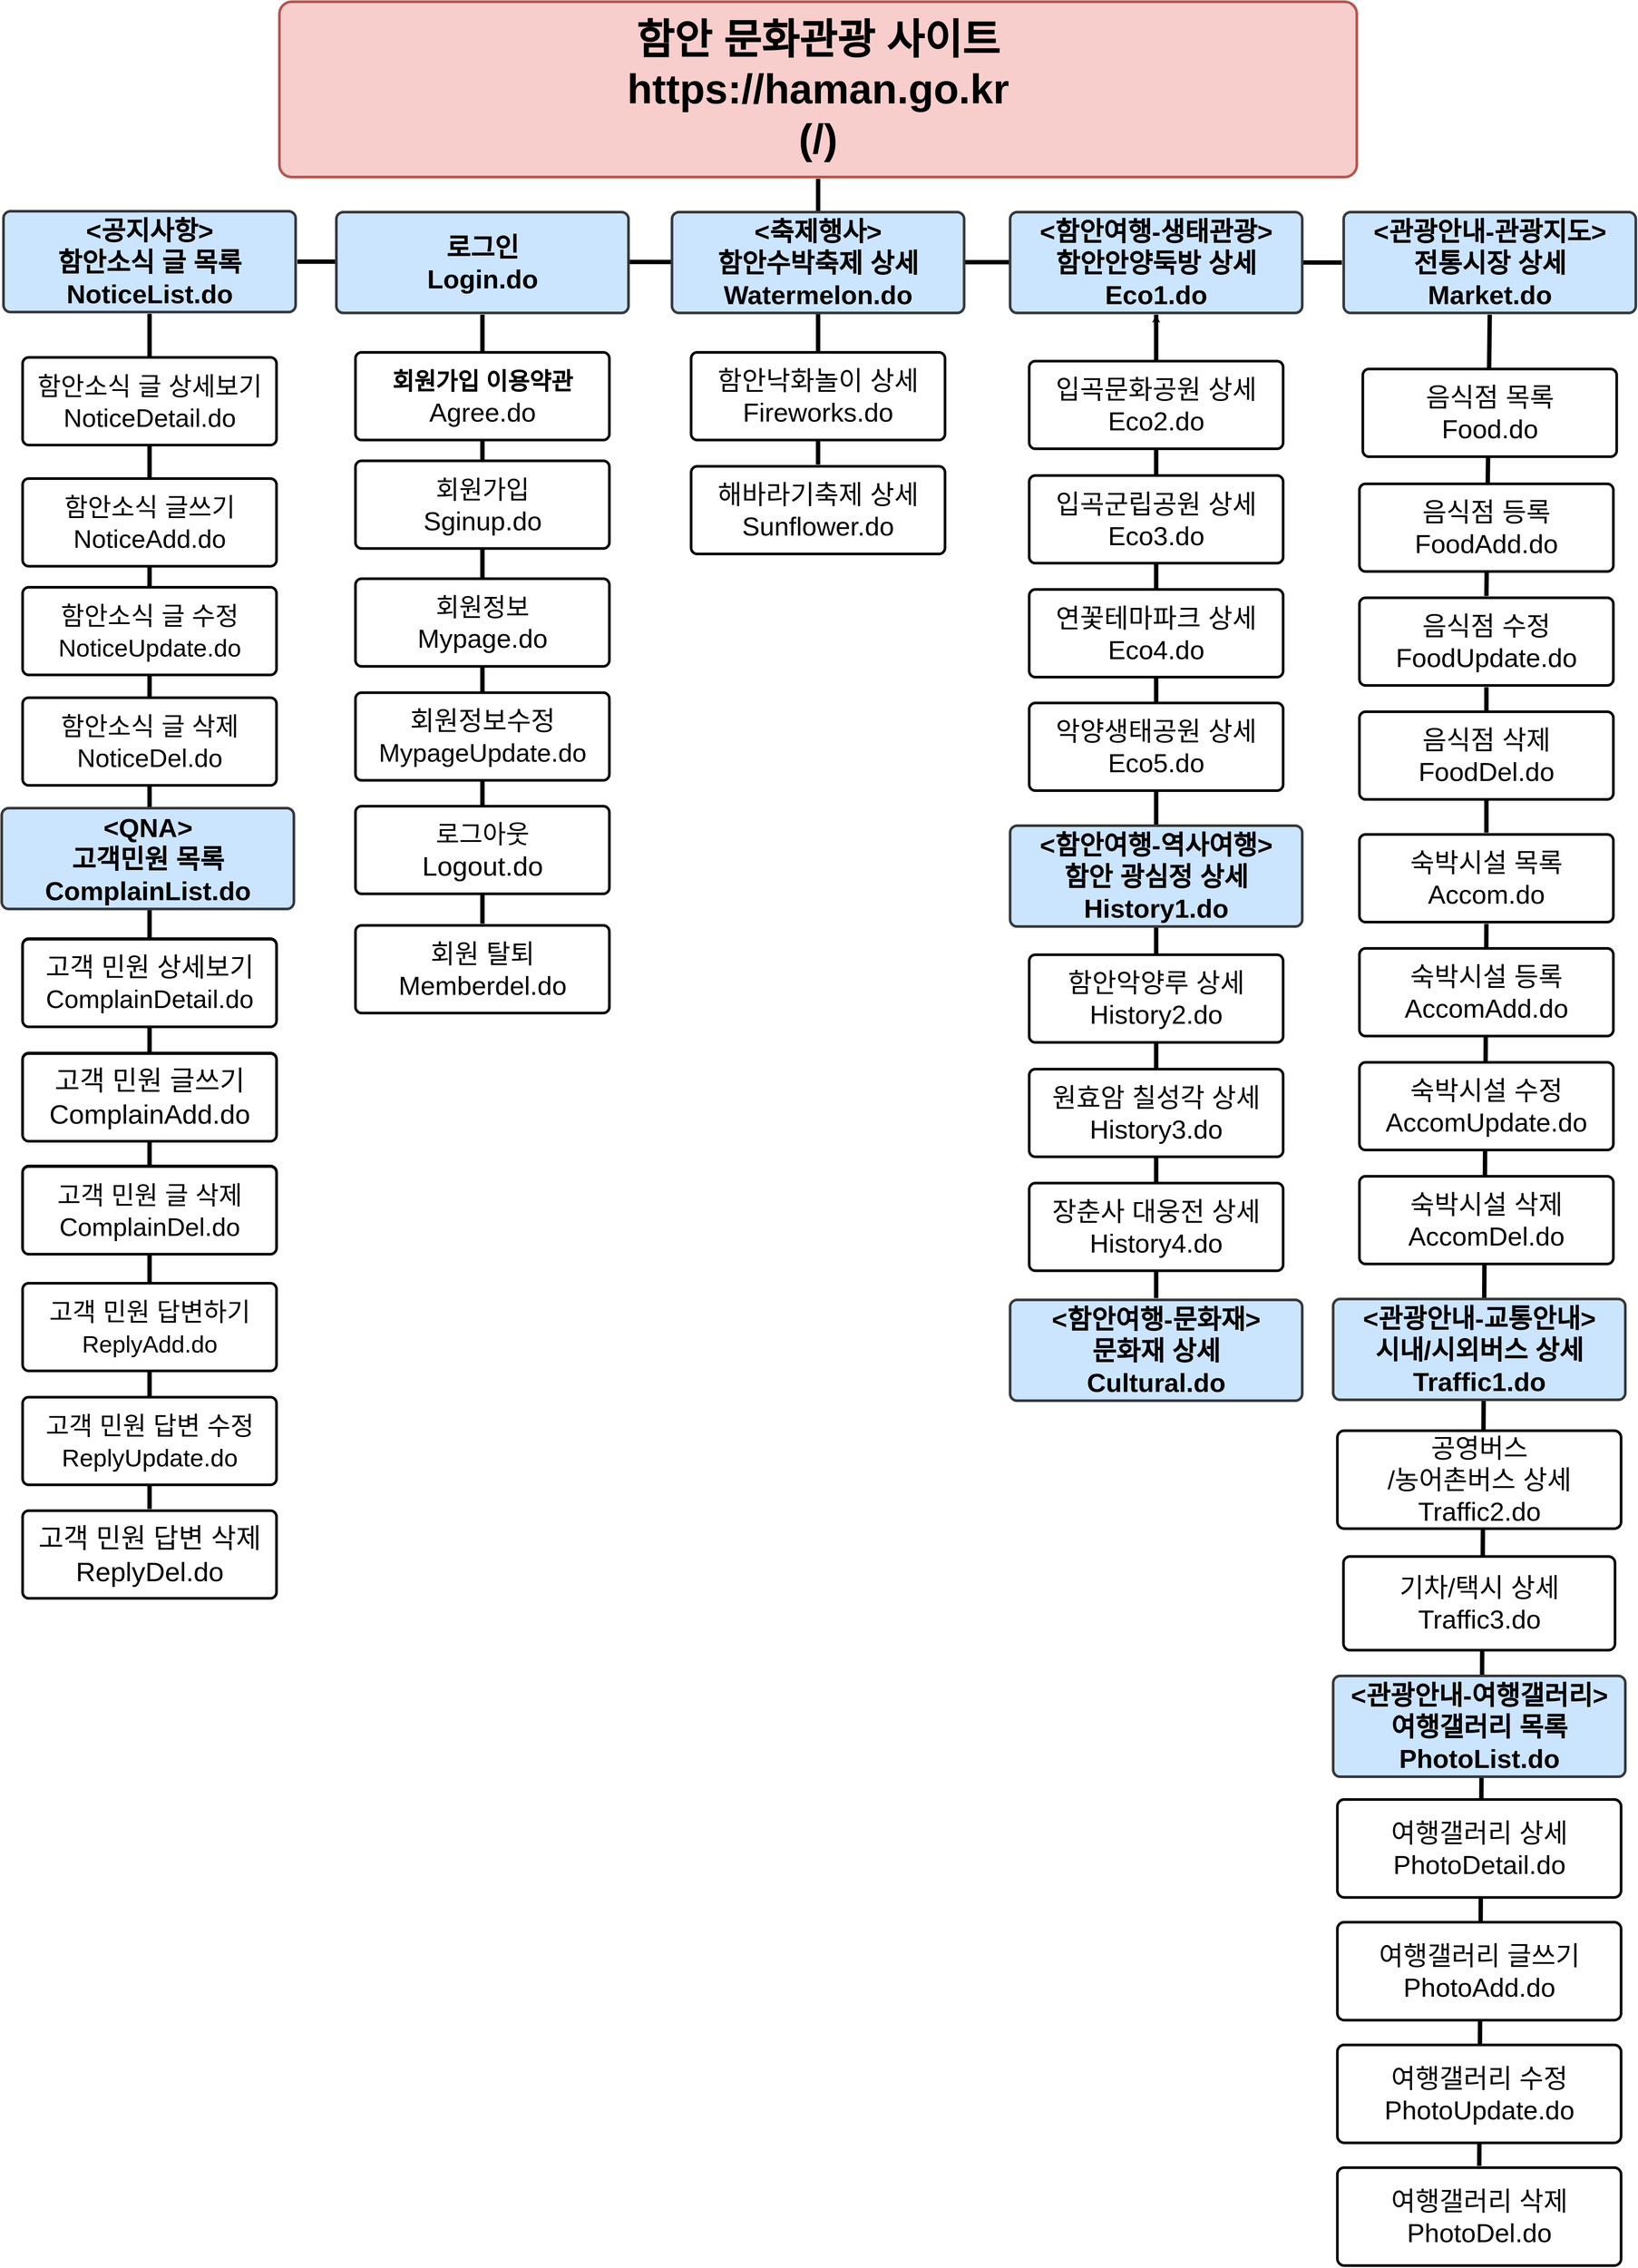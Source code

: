 <mxfile version="21.3.2" type="device">
  <diagram id="6a731a19-8d31-9384-78a2-239565b7b9f0" name="Page-1">
    <mxGraphModel dx="3915" dy="2618" grid="1" gridSize="10" guides="0" tooltips="1" connect="1" arrows="1" fold="1" page="1" pageScale="1" pageWidth="1169" pageHeight="827" background="none" math="0" shadow="0">
      <root>
        <mxCell id="0" />
        <mxCell id="1" parent="0" />
        <mxCell id="NhFyCgRiC0gTTy1T9Ry6-1773" value="" style="endArrow=none;html=1;rounded=0;exitX=0.5;exitY=1;exitDx=0;exitDy=0;entryX=0.5;entryY=0;entryDx=0;entryDy=0;strokeWidth=5;" edge="1" parent="1" source="NhFyCgRiC0gTTy1T9Ry6-1775" target="kG1Z84SjeEAYpl0R3kHJ-1859">
          <mxGeometry width="50" height="50" relative="1" as="geometry">
            <mxPoint x="949" y="357" as="sourcePoint" />
            <mxPoint x="937" y="2469" as="targetPoint" />
          </mxGeometry>
        </mxCell>
        <mxCell id="zajVg5GseuYjrrvZkYdB-1778" value="" style="endArrow=none;html=1;rounded=0;exitX=0;exitY=0.5;exitDx=0;exitDy=0;entryX=1;entryY=0.5;entryDx=0;entryDy=0;strokeWidth=5;" parent="1" source="B97FNli7kyXhGJYyz91e-1806" target="1771" edge="1">
          <mxGeometry width="50" height="50" relative="1" as="geometry">
            <mxPoint x="-20" y="420" as="sourcePoint" />
            <mxPoint x="-20" y="1115" as="targetPoint" />
          </mxGeometry>
        </mxCell>
        <mxCell id="zajVg5GseuYjrrvZkYdB-1777" value="" style="endArrow=none;html=1;rounded=0;exitX=0.5;exitY=1;exitDx=0;exitDy=0;strokeWidth=5;entryX=0.5;entryY=0;entryDx=0;entryDy=0;" parent="1" source="1749" target="kG1Z84SjeEAYpl0R3kHJ-1822" edge="1">
          <mxGeometry width="50" height="50" relative="1" as="geometry">
            <mxPoint x="180" y="740" as="sourcePoint" />
            <mxPoint x="70" y="720" as="targetPoint" />
          </mxGeometry>
        </mxCell>
        <mxCell id="zajVg5GseuYjrrvZkYdB-1776" value="" style="endArrow=none;html=1;rounded=0;exitX=0.5;exitY=1;exitDx=0;exitDy=0;entryX=0.5;entryY=0;entryDx=0;entryDy=0;strokeWidth=5;" parent="1" source="kG1Z84SjeEAYpl0R3kHJ-1859" target="k8YAd8yZ4b3_hYVsbffe-1775" edge="1">
          <mxGeometry width="50" height="50" relative="1" as="geometry">
            <mxPoint x="280" y="440" as="sourcePoint" />
            <mxPoint x="280" y="1804" as="targetPoint" />
          </mxGeometry>
        </mxCell>
        <mxCell id="zajVg5GseuYjrrvZkYdB-1775" value="" style="endArrow=none;html=1;rounded=0;exitX=0.5;exitY=1;exitDx=0;exitDy=0;entryX=0.5;entryY=0;entryDx=0;entryDy=0;strokeWidth=5;" parent="1" source="B97FNli7kyXhGJYyz91e-1786" target="B97FNli7kyXhGJYyz91e-1803" edge="1">
          <mxGeometry width="50" height="50" relative="1" as="geometry">
            <mxPoint x="190" y="500" as="sourcePoint" />
            <mxPoint x="190" y="1864" as="targetPoint" />
          </mxGeometry>
        </mxCell>
        <mxCell id="zajVg5GseuYjrrvZkYdB-1774" value="" style="endArrow=none;html=1;rounded=0;exitX=0.5;exitY=1;exitDx=0;exitDy=0;entryX=0.5;entryY=0;entryDx=0;entryDy=0;strokeWidth=5;" parent="1" source="B97FNli7kyXhGJYyz91e-1781" target="kG1Z84SjeEAYpl0R3kHJ-1802" edge="1">
          <mxGeometry width="50" height="50" relative="1" as="geometry">
            <mxPoint x="-210" y="470" as="sourcePoint" />
            <mxPoint x="-210" y="1834" as="targetPoint" />
          </mxGeometry>
        </mxCell>
        <mxCell id="zajVg5GseuYjrrvZkYdB-1773" value="" style="endArrow=none;html=1;rounded=0;exitX=0.5;exitY=1;exitDx=0;exitDy=0;entryX=0.5;entryY=0;entryDx=0;entryDy=0;strokeWidth=5;" parent="1" source="1771" target="kG1Z84SjeEAYpl0R3kHJ-1804" edge="1">
          <mxGeometry width="50" height="50" relative="1" as="geometry">
            <mxPoint x="600" y="860" as="sourcePoint" />
            <mxPoint x="650" y="810" as="targetPoint" />
          </mxGeometry>
        </mxCell>
        <mxCell id="1749" value="&lt;font style=&quot;font-size: 47px;&quot;&gt;함안 문화관광 사이트&lt;br&gt;https://haman.go.kr&lt;br&gt;(/)&lt;br&gt;&lt;/font&gt;" style="rounded=1;whiteSpace=wrap;html=1;shadow=0;labelBackgroundColor=none;strokeWidth=3;fontFamily=Helvetica;fontSize=20;align=center;fontStyle=1;spacing=5;arcSize=7;perimeterSpacing=2;fillColor=#f8cecc;strokeColor=#b85450;" parent="1" vertex="1">
          <mxGeometry x="-433" width="1230" height="200" as="geometry" />
        </mxCell>
        <mxCell id="1771" value="&amp;lt;공지사항&amp;gt;&lt;br&gt;함안소식 글 목록&lt;br&gt;NoticeList.do" style="rounded=1;whiteSpace=wrap;html=1;shadow=0;labelBackgroundColor=none;strokeWidth=3;fontFamily=Helvetica;fontSize=30;align=center;spacing=5;fontStyle=1;arcSize=7;perimeterSpacing=2;aspect=fixed;fillColor=#cce5ff;strokeColor=#36393d;" parent="1" vertex="1">
          <mxGeometry x="-748" y="239" width="333.5" height="115" as="geometry" />
        </mxCell>
        <mxCell id="kG1Z84SjeEAYpl0R3kHJ-1785" value="&lt;font style=&quot;font-size: 29px;&quot;&gt;함안소식 글 상세보기&lt;br&gt;NoticeDetail.do&lt;br&gt;&lt;/font&gt;" style="rounded=1;whiteSpace=wrap;html=1;shadow=0;labelBackgroundColor=none;strokeWidth=3;fontFamily=Helvetica;fontSize=30;align=center;spacing=5;fontStyle=0;arcSize=7;perimeterSpacing=2;aspect=fixed;" parent="1" vertex="1">
          <mxGeometry x="-726.18" y="405.75" width="289.86" height="100" as="geometry" />
        </mxCell>
        <mxCell id="kG1Z84SjeEAYpl0R3kHJ-1786" value="&lt;font style=&quot;&quot;&gt;&lt;span style=&quot;font-size: 29px;&quot;&gt;함안소식 글 수정&lt;/span&gt;&lt;br&gt;&lt;font style=&quot;font-size: 28px;&quot;&gt;NoticeUpdate.do&lt;/font&gt;&lt;br&gt;&lt;/font&gt;" style="rounded=1;whiteSpace=wrap;html=1;shadow=0;labelBackgroundColor=none;strokeWidth=3;fontFamily=Helvetica;fontSize=30;align=center;spacing=5;fontStyle=0;arcSize=7;perimeterSpacing=2;aspect=fixed;" parent="1" vertex="1">
          <mxGeometry x="-726.18" y="668" width="289.86" height="100" as="geometry" />
        </mxCell>
        <mxCell id="kG1Z84SjeEAYpl0R3kHJ-1788" value="&lt;font style=&quot;font-size: 29px;&quot;&gt;함안소식 글 삭제&lt;br&gt;NoticeDel.do&lt;br&gt;&lt;/font&gt;" style="rounded=1;whiteSpace=wrap;html=1;shadow=0;labelBackgroundColor=none;strokeWidth=3;fontFamily=Helvetica;fontSize=30;align=center;spacing=5;fontStyle=0;arcSize=7;perimeterSpacing=2;aspect=fixed;" parent="1" vertex="1">
          <mxGeometry x="-726.18" y="794" width="289.86" height="100" as="geometry" />
        </mxCell>
        <mxCell id="kG1Z84SjeEAYpl0R3kHJ-1789" value="&lt;font style=&quot;font-size: 29px;&quot;&gt;함안소식 글쓰기&lt;br&gt;NoticeAdd.do&lt;br&gt;&lt;/font&gt;" style="rounded=1;whiteSpace=wrap;html=1;shadow=0;labelBackgroundColor=none;strokeWidth=3;fontFamily=Helvetica;fontSize=30;align=center;spacing=5;fontStyle=0;arcSize=7;perimeterSpacing=2;aspect=fixed;" parent="1" vertex="1">
          <mxGeometry x="-726.18" y="544" width="289.86" height="100" as="geometry" />
        </mxCell>
        <mxCell id="kG1Z84SjeEAYpl0R3kHJ-1790" value="&lt;font style=&quot;&quot;&gt;&lt;span style=&quot;font-size: 27px;&quot;&gt;고객 민원 상세보기&lt;/span&gt;&lt;br&gt;&lt;font style=&quot;font-size: 25px;&quot;&gt;compainDetail.do&lt;/font&gt;&lt;br&gt;&lt;/font&gt;" style="rounded=1;whiteSpace=wrap;html=1;shadow=0;labelBackgroundColor=none;strokeWidth=3;fontFamily=Helvetica;fontSize=30;align=center;spacing=5;fontStyle=0;arcSize=7;perimeterSpacing=2;aspect=fixed;" parent="1" vertex="1">
          <mxGeometry x="-726.18" y="1068.87" width="289.86" height="100" as="geometry" />
        </mxCell>
        <mxCell id="kG1Z84SjeEAYpl0R3kHJ-1793" value="&lt;font style=&quot;&quot;&gt;&lt;span style=&quot;font-size: 29px;&quot;&gt;고객 민원 글 삭제&lt;/span&gt;&lt;br&gt;&lt;font style=&quot;font-size: 29px;&quot;&gt;compainDel.do&lt;/font&gt;&lt;br&gt;&lt;/font&gt;" style="rounded=1;whiteSpace=wrap;html=1;shadow=0;labelBackgroundColor=none;strokeWidth=3;fontFamily=Helvetica;fontSize=30;align=center;spacing=5;fontStyle=0;arcSize=7;perimeterSpacing=2;aspect=fixed;" parent="1" vertex="1">
          <mxGeometry x="-726.18" y="1328.25" width="289.86" height="100" as="geometry" />
        </mxCell>
        <mxCell id="kG1Z84SjeEAYpl0R3kHJ-1794" value="&lt;font style=&quot;&quot;&gt;&lt;span style=&quot;font-size: 29px;&quot;&gt;고객 민원 글쓰기&lt;/span&gt;&lt;br&gt;&lt;font style=&quot;font-size: 27px;&quot;&gt;compainAdd.do&lt;/font&gt;&lt;br&gt;&lt;/font&gt;" style="rounded=1;whiteSpace=wrap;html=1;shadow=0;labelBackgroundColor=none;strokeWidth=3;fontFamily=Helvetica;fontSize=30;align=center;spacing=5;fontStyle=0;arcSize=7;perimeterSpacing=2;aspect=fixed;" parent="1" vertex="1">
          <mxGeometry x="-726.18" y="1199.37" width="289.86" height="100" as="geometry" />
        </mxCell>
        <mxCell id="kG1Z84SjeEAYpl0R3kHJ-1798" value="&lt;font style=&quot;&quot;&gt;회원정보수정&lt;font style=&quot;font-size: 29px;&quot;&gt;MypageUpdate.do&lt;/font&gt;&lt;br&gt;&lt;/font&gt;" style="rounded=1;whiteSpace=wrap;html=1;shadow=0;labelBackgroundColor=none;strokeWidth=3;fontFamily=Helvetica;fontSize=30;align=center;spacing=5;fontStyle=0;arcSize=7;perimeterSpacing=2;aspect=fixed;flipV=1;flipH=0;" parent="1" vertex="1">
          <mxGeometry x="-346.18" y="788.25" width="289.86" height="100" as="geometry" />
        </mxCell>
        <mxCell id="kG1Z84SjeEAYpl0R3kHJ-1799" value="&lt;font style=&quot;&quot;&gt;&lt;span style=&quot;font-size: 29px;&quot;&gt;회원가입&lt;/span&gt;&lt;br&gt;Sginup.do&lt;br&gt;&lt;/font&gt;" style="rounded=1;whiteSpace=wrap;html=1;shadow=0;labelBackgroundColor=none;strokeWidth=3;fontFamily=Helvetica;fontSize=30;align=center;spacing=5;fontStyle=0;arcSize=7;perimeterSpacing=2;aspect=fixed;flipH=0;flipV=1;" parent="1" vertex="1">
          <mxGeometry x="-346.18" y="523.75" width="289.86" height="100" as="geometry" />
        </mxCell>
        <mxCell id="kG1Z84SjeEAYpl0R3kHJ-1800" value="&lt;font style=&quot;&quot;&gt;&lt;span style=&quot;font-size: 29px;&quot;&gt;로그아웃&lt;/span&gt;&lt;br&gt;&lt;font style=&quot;font-size: 31px;&quot;&gt;Logout.do&lt;/font&gt;&lt;br&gt;&lt;/font&gt;" style="rounded=1;whiteSpace=wrap;html=1;shadow=0;labelBackgroundColor=none;strokeWidth=3;fontFamily=Helvetica;fontSize=30;align=center;spacing=5;fontStyle=0;arcSize=7;perimeterSpacing=2;aspect=fixed;flipV=1;flipH=0;" parent="1" vertex="1">
          <mxGeometry x="-346.18" y="917.75" width="289.86" height="100" as="geometry" />
        </mxCell>
        <mxCell id="kG1Z84SjeEAYpl0R3kHJ-1801" value="&lt;font style=&quot;&quot;&gt;&lt;span style=&quot;font-size: 29px;&quot;&gt;회원정보&lt;br&gt;&lt;/span&gt;Mypage.do&lt;br&gt;&lt;/font&gt;" style="rounded=1;whiteSpace=wrap;html=1;shadow=0;labelBackgroundColor=none;strokeWidth=3;fontFamily=Helvetica;fontSize=30;align=center;spacing=5;fontStyle=0;arcSize=7;perimeterSpacing=2;aspect=fixed;flipV=1;flipH=0;" parent="1" vertex="1">
          <mxGeometry x="-346.18" y="658.25" width="289.86" height="100" as="geometry" />
        </mxCell>
        <mxCell id="kG1Z84SjeEAYpl0R3kHJ-1802" value="&lt;font style=&quot;font-size: 30px;&quot;&gt;&lt;span style=&quot;&quot;&gt;회원 탈퇴&lt;/span&gt;&lt;br&gt;&lt;font style=&quot;font-size: 30px;&quot;&gt;Memberdel.do&lt;/font&gt;&lt;br&gt;&lt;/font&gt;" style="rounded=1;whiteSpace=wrap;html=1;shadow=0;labelBackgroundColor=none;strokeWidth=3;fontFamily=Helvetica;fontSize=30;align=center;spacing=5;fontStyle=0;arcSize=7;perimeterSpacing=2;aspect=fixed;flipV=1;flipH=0;" parent="1" vertex="1">
          <mxGeometry x="-346.18" y="1053.75" width="289.86" height="100" as="geometry" />
        </mxCell>
        <mxCell id="kG1Z84SjeEAYpl0R3kHJ-1803" value="&lt;font style=&quot;&quot;&gt;&lt;span style=&quot;font-size: 29px;&quot;&gt;고객 민원 답변 수정&lt;/span&gt;&lt;br&gt;&lt;font style=&quot;font-size: 28px;&quot;&gt;ReplyUpdate.do&lt;/font&gt;&lt;br&gt;&lt;/font&gt;" style="rounded=1;whiteSpace=wrap;html=1;shadow=0;labelBackgroundColor=none;strokeWidth=3;fontFamily=Helvetica;fontSize=30;align=center;spacing=5;fontStyle=0;arcSize=7;perimeterSpacing=2;aspect=fixed;" parent="1" vertex="1">
          <mxGeometry x="-726.18" y="1592" width="289.86" height="100" as="geometry" />
        </mxCell>
        <mxCell id="kG1Z84SjeEAYpl0R3kHJ-1804" value="&lt;font style=&quot;font-size: 31px;&quot;&gt;&lt;span style=&quot;&quot;&gt;고객 민원 답변 삭제&lt;/span&gt;&lt;br&gt;&lt;font style=&quot;font-size: 31px;&quot;&gt;ReplyDel.do&lt;/font&gt;&lt;br&gt;&lt;/font&gt;" style="rounded=1;whiteSpace=wrap;html=1;shadow=0;labelBackgroundColor=none;strokeWidth=3;fontFamily=Helvetica;fontSize=30;align=center;spacing=5;fontStyle=0;arcSize=7;perimeterSpacing=2;aspect=fixed;" parent="1" vertex="1">
          <mxGeometry x="-726.18" y="1721.5" width="289.86" height="100" as="geometry" />
        </mxCell>
        <mxCell id="kG1Z84SjeEAYpl0R3kHJ-1805" value="&lt;font style=&quot;&quot;&gt;&lt;span style=&quot;font-size: 29px;&quot;&gt;고객 민원 답변하기&lt;/span&gt;&lt;br&gt;&lt;font style=&quot;font-size: 27px;&quot;&gt;ReplyAdd.do&lt;/font&gt;&lt;br&gt;&lt;/font&gt;" style="rounded=1;whiteSpace=wrap;html=1;shadow=0;labelBackgroundColor=none;strokeWidth=3;fontFamily=Helvetica;fontSize=30;align=center;spacing=5;fontStyle=0;arcSize=7;perimeterSpacing=2;aspect=fixed;" parent="1" vertex="1">
          <mxGeometry x="-726.18" y="1462" width="289.86" height="100" as="geometry" />
        </mxCell>
        <mxCell id="kG1Z84SjeEAYpl0R3kHJ-1818" value="&lt;font style=&quot;&quot;&gt;&lt;b&gt;&lt;span style=&quot;font-size: 27px;&quot;&gt;회원가입 이용약관&lt;/span&gt;&lt;br&gt;&lt;/b&gt;Agree.do&lt;br&gt;&lt;/font&gt;" style="rounded=1;whiteSpace=wrap;html=1;shadow=0;labelBackgroundColor=none;strokeWidth=3;fontFamily=Helvetica;fontSize=30;align=center;spacing=5;fontStyle=0;arcSize=7;perimeterSpacing=2;aspect=fixed;flipV=1;flipH=0;" parent="1" vertex="1">
          <mxGeometry x="-346.18" y="400" width="289.86" height="100" as="geometry" />
        </mxCell>
        <mxCell id="kG1Z84SjeEAYpl0R3kHJ-1821" value="함안낙화놀이 상세&lt;br&gt;Fireworks.do" style="rounded=1;whiteSpace=wrap;html=1;shadow=0;labelBackgroundColor=none;strokeWidth=3;fontFamily=Helvetica;fontSize=30;align=center;spacing=5;fontStyle=0;arcSize=7;perimeterSpacing=2;aspect=fixed;flipV=1;flipH=0;" parent="1" vertex="1">
          <mxGeometry x="37" y="400" width="289.86" height="100" as="geometry" />
        </mxCell>
        <mxCell id="kG1Z84SjeEAYpl0R3kHJ-1822" value="해바라기축제 상세&lt;br&gt;Sunflower.do" style="rounded=1;whiteSpace=wrap;html=1;shadow=0;labelBackgroundColor=none;strokeWidth=3;fontFamily=Helvetica;fontSize=30;align=center;spacing=5;fontStyle=0;arcSize=7;perimeterSpacing=2;aspect=fixed;flipV=1;flipH=0;" parent="1" vertex="1">
          <mxGeometry x="37" y="530" width="289.86" height="100" as="geometry" />
        </mxCell>
        <mxCell id="NhFyCgRiC0gTTy1T9Ry6-1772" value="" style="edgeStyle=orthogonalEdgeStyle;rounded=0;orthogonalLoop=1;jettySize=auto;html=1;" edge="1" parent="1" source="kG1Z84SjeEAYpl0R3kHJ-1827" target="B97FNli7kyXhGJYyz91e-1786">
          <mxGeometry relative="1" as="geometry" />
        </mxCell>
        <mxCell id="kG1Z84SjeEAYpl0R3kHJ-1827" value="입곡문화공원 상세Eco2.do" style="rounded=1;whiteSpace=wrap;html=1;shadow=0;labelBackgroundColor=none;strokeWidth=3;fontFamily=Helvetica;fontSize=30;align=center;spacing=5;fontStyle=0;arcSize=7;perimeterSpacing=2;aspect=fixed;flipV=1;flipH=0;" parent="1" vertex="1">
          <mxGeometry x="423.0" y="410" width="289.86" height="100" as="geometry" />
        </mxCell>
        <mxCell id="kG1Z84SjeEAYpl0R3kHJ-1828" value="입곡군립공원 상세&lt;br&gt;Eco3.do" style="rounded=1;whiteSpace=wrap;html=1;shadow=0;labelBackgroundColor=none;strokeWidth=3;fontFamily=Helvetica;fontSize=30;align=center;spacing=5;fontStyle=0;arcSize=7;perimeterSpacing=2;aspect=fixed;flipV=1;flipH=0;" parent="1" vertex="1">
          <mxGeometry x="423.0" y="540.5" width="289.86" height="100" as="geometry" />
        </mxCell>
        <mxCell id="kG1Z84SjeEAYpl0R3kHJ-1829" value="연꽃테마파크 상세&lt;br&gt;Eco4.do" style="rounded=1;whiteSpace=wrap;html=1;shadow=0;labelBackgroundColor=none;strokeWidth=3;fontFamily=Helvetica;fontSize=30;align=center;spacing=5;fontStyle=0;arcSize=7;perimeterSpacing=2;aspect=fixed;flipV=1;flipH=0;" parent="1" vertex="1">
          <mxGeometry x="423.0" y="670.5" width="289.86" height="100" as="geometry" />
        </mxCell>
        <mxCell id="kG1Z84SjeEAYpl0R3kHJ-1830" value="악양생태공원 상세&lt;br&gt;Eco5.do" style="rounded=1;whiteSpace=wrap;html=1;shadow=0;labelBackgroundColor=none;strokeWidth=3;fontFamily=Helvetica;fontSize=30;align=center;spacing=5;fontStyle=0;arcSize=7;perimeterSpacing=2;aspect=fixed;flipV=1;flipH=0;" parent="1" vertex="1">
          <mxGeometry x="423.0" y="800" width="289.86" height="100" as="geometry" />
        </mxCell>
        <mxCell id="kG1Z84SjeEAYpl0R3kHJ-1844" value="함안악양루 상세&lt;br&gt;History2.do" style="rounded=1;whiteSpace=wrap;html=1;shadow=0;labelBackgroundColor=none;strokeWidth=3;fontFamily=Helvetica;fontSize=30;align=center;spacing=5;fontStyle=0;arcSize=7;perimeterSpacing=2;aspect=fixed;flipV=1;flipH=0;" parent="1" vertex="1">
          <mxGeometry x="423.0" y="1087.25" width="289.86" height="100" as="geometry" />
        </mxCell>
        <mxCell id="kG1Z84SjeEAYpl0R3kHJ-1845" value="원효암 칠성각 상세&lt;br&gt;History3.do" style="rounded=1;whiteSpace=wrap;html=1;shadow=0;labelBackgroundColor=none;strokeWidth=3;fontFamily=Helvetica;fontSize=30;align=center;spacing=5;fontStyle=0;arcSize=7;perimeterSpacing=2;aspect=fixed;flipV=1;flipH=0;" parent="1" vertex="1">
          <mxGeometry x="423.0" y="1217.75" width="289.86" height="100" as="geometry" />
        </mxCell>
        <mxCell id="kG1Z84SjeEAYpl0R3kHJ-1846" value="장춘사 대웅전 상세&lt;br&gt;History4.do" style="rounded=1;whiteSpace=wrap;html=1;shadow=0;labelBackgroundColor=none;strokeWidth=3;fontFamily=Helvetica;fontSize=30;align=center;spacing=5;fontStyle=0;arcSize=7;perimeterSpacing=2;aspect=fixed;flipV=1;flipH=0;" parent="1" vertex="1">
          <mxGeometry x="423.0" y="1347.75" width="289.86" height="100" as="geometry" />
        </mxCell>
        <mxCell id="kG1Z84SjeEAYpl0R3kHJ-1863" value="&lt;font style=&quot;font-size: 30px;&quot;&gt;공영버스&lt;br style=&quot;&quot;&gt;/농어촌버스 상세&lt;br style=&quot;&quot;&gt;Traffic2.do&lt;/font&gt;" style="rounded=1;whiteSpace=wrap;html=1;shadow=0;labelBackgroundColor=none;strokeWidth=3;fontFamily=Helvetica;fontSize=28;align=center;spacing=5;fontStyle=0;arcSize=7;perimeterSpacing=2;aspect=fixed;flipV=1;flipH=0;" parent="1" vertex="1">
          <mxGeometry x="774.79" y="1630.25" width="323.92" height="111.75" as="geometry" />
        </mxCell>
        <mxCell id="kG1Z84SjeEAYpl0R3kHJ-1864" value="기차/택시 상세&lt;br&gt;Traffic3.do" style="rounded=1;whiteSpace=wrap;html=1;shadow=0;labelBackgroundColor=none;strokeWidth=3;fontFamily=Helvetica;fontSize=30;align=center;spacing=5;fontStyle=0;arcSize=7;perimeterSpacing=2;aspect=fixed;flipV=1;flipH=0;" parent="1" vertex="1">
          <mxGeometry x="781.75" y="1773.69" width="310" height="106.94" as="geometry" />
        </mxCell>
        <mxCell id="B97FNli7kyXhGJYyz91e-1781" value="로그인&lt;br style=&quot;border-color: var(--border-color);&quot;&gt;Login.do" style="rounded=1;whiteSpace=wrap;html=1;shadow=0;labelBackgroundColor=none;strokeWidth=3;fontFamily=Helvetica;fontSize=30;align=center;spacing=5;fontStyle=1;arcSize=7;perimeterSpacing=2;aspect=fixed;fillColor=#cce5ff;strokeColor=#36393d;" parent="1" vertex="1">
          <mxGeometry x="-368" y="240" width="333.5" height="115" as="geometry" />
        </mxCell>
        <mxCell id="B97FNli7kyXhGJYyz91e-1783" value="&amp;lt;축제행사&amp;gt;&lt;br style=&quot;border-color: var(--border-color);&quot;&gt;함안수박축제 상세&lt;br style=&quot;border-color: var(--border-color);&quot;&gt;Watermelon.do" style="rounded=1;whiteSpace=wrap;html=1;shadow=0;labelBackgroundColor=none;strokeWidth=3;fontFamily=Helvetica;fontSize=30;align=center;spacing=5;fontStyle=1;arcSize=7;perimeterSpacing=2;aspect=fixed;fillColor=#cce5ff;strokeColor=#36393d;" parent="1" vertex="1">
          <mxGeometry x="15.18" y="240" width="333.5" height="115" as="geometry" />
        </mxCell>
        <mxCell id="B97FNli7kyXhGJYyz91e-1786" value="&amp;lt;함안여행-생태관광&amp;gt;&lt;br style=&quot;border-color: var(--border-color);&quot;&gt;함안안양둑방 상세&lt;br style=&quot;border-color: var(--border-color);&quot;&gt;Eco1.do" style="rounded=1;whiteSpace=wrap;html=1;shadow=0;labelBackgroundColor=none;strokeWidth=3;fontFamily=Helvetica;fontSize=30;align=center;spacing=5;fontStyle=1;arcSize=7;perimeterSpacing=2;aspect=fixed;fillColor=#cce5ff;strokeColor=#36393d;" parent="1" vertex="1">
          <mxGeometry x="401.18" y="240" width="333.5" height="115" as="geometry" />
        </mxCell>
        <mxCell id="B97FNli7kyXhGJYyz91e-1794" value="&lt;font style=&quot;&quot;&gt;&lt;font style=&quot;font-size: 30px;&quot;&gt;고객 민원 상세보기&lt;/font&gt;&lt;br&gt;&lt;font style=&quot;font-size: 29px;&quot;&gt;ComplainDetail.do&lt;/font&gt;&lt;br&gt;&lt;/font&gt;" style="rounded=1;whiteSpace=wrap;html=1;shadow=0;labelBackgroundColor=none;strokeWidth=3;fontFamily=Helvetica;fontSize=30;align=center;spacing=5;fontStyle=0;arcSize=7;perimeterSpacing=2;aspect=fixed;" parent="1" vertex="1">
          <mxGeometry x="-726.18" y="1069.44" width="289.86" height="100" as="geometry" />
        </mxCell>
        <mxCell id="B97FNli7kyXhGJYyz91e-1795" value="&lt;font style=&quot;font-size: 31px;&quot;&gt;&lt;span style=&quot;&quot;&gt;고객 민원 글쓰기&lt;/span&gt;&lt;br&gt;&lt;font style=&quot;font-size: 31px;&quot;&gt;ComplainAdd.do&lt;/font&gt;&lt;br&gt;&lt;/font&gt;" style="rounded=1;whiteSpace=wrap;html=1;shadow=0;labelBackgroundColor=none;strokeWidth=3;fontFamily=Helvetica;fontSize=30;align=center;spacing=5;fontStyle=0;arcSize=7;perimeterSpacing=2;aspect=fixed;" parent="1" vertex="1">
          <mxGeometry x="-726.18" y="1199.94" width="289.86" height="100" as="geometry" />
        </mxCell>
        <mxCell id="B97FNli7kyXhGJYyz91e-1797" value="&lt;font style=&quot;&quot;&gt;&lt;span style=&quot;font-size: 29px;&quot;&gt;고객 민원 글 삭제&lt;/span&gt;&lt;br&gt;&lt;font style=&quot;font-size: 29px;&quot;&gt;ComplainDel.do&lt;/font&gt;&lt;br&gt;&lt;/font&gt;" style="rounded=1;whiteSpace=wrap;html=1;shadow=0;labelBackgroundColor=none;strokeWidth=3;fontFamily=Helvetica;fontSize=30;align=center;spacing=5;fontStyle=0;arcSize=7;perimeterSpacing=2;aspect=fixed;" parent="1" vertex="1">
          <mxGeometry x="-726.18" y="1328.82" width="289.86" height="100" as="geometry" />
        </mxCell>
        <mxCell id="B97FNli7kyXhGJYyz91e-1802" value="&amp;lt;함안여행-역사여행&amp;gt;&lt;br style=&quot;border-color: var(--border-color);&quot;&gt;함안 광심정 상세&lt;br style=&quot;border-color: var(--border-color);&quot;&gt;History1.do" style="rounded=1;whiteSpace=wrap;html=1;shadow=0;labelBackgroundColor=none;strokeWidth=3;fontFamily=Helvetica;fontSize=30;align=center;spacing=5;fontStyle=1;arcSize=7;perimeterSpacing=2;aspect=fixed;fillColor=#cce5ff;strokeColor=#36393d;" parent="1" vertex="1">
          <mxGeometry x="401.18" y="940" width="333.5" height="115" as="geometry" />
        </mxCell>
        <mxCell id="B97FNli7kyXhGJYyz91e-1803" value="&amp;lt;함안여행-문화재&amp;gt;&lt;br style=&quot;border-color: var(--border-color);&quot;&gt;문화재 상세&lt;br style=&quot;border-color: var(--border-color);&quot;&gt;Cultural.do" style="rounded=1;whiteSpace=wrap;html=1;shadow=0;labelBackgroundColor=none;strokeWidth=3;fontFamily=Helvetica;fontSize=30;align=center;spacing=5;fontStyle=1;arcSize=7;perimeterSpacing=2;aspect=fixed;fillColor=#cce5ff;strokeColor=#36393d;" parent="1" vertex="1">
          <mxGeometry x="401.18" y="1481" width="333.5" height="115" as="geometry" />
        </mxCell>
        <mxCell id="B97FNli7kyXhGJYyz91e-1806" value="&amp;lt;관광안내-관광지도&amp;gt;&lt;br style=&quot;border-color: var(--border-color);&quot;&gt;전통시장 상세&lt;br style=&quot;border-color: var(--border-color);&quot;&gt;Market.do" style="rounded=1;whiteSpace=wrap;html=1;shadow=0;labelBackgroundColor=none;strokeWidth=3;fontFamily=Helvetica;fontSize=30;align=center;spacing=5;fontStyle=1;arcSize=7;perimeterSpacing=2;aspect=fixed;fillColor=#cce5ff;strokeColor=#36393d;" parent="1" vertex="1">
          <mxGeometry x="782.0" y="240" width="333.5" height="115" as="geometry" />
        </mxCell>
        <mxCell id="B97FNli7kyXhGJYyz91e-1811" value="&amp;lt;관광안내-여행갤러리&amp;gt;&lt;br style=&quot;border-color: var(--border-color);&quot;&gt;여행갤러리 목록&lt;br style=&quot;border-color: var(--border-color);&quot;&gt;PhotoList.do" style="rounded=1;whiteSpace=wrap;html=1;shadow=0;labelBackgroundColor=none;strokeWidth=3;fontFamily=Helvetica;fontSize=30;align=center;spacing=5;fontStyle=1;arcSize=7;perimeterSpacing=2;aspect=fixed;fillColor=#cce5ff;strokeColor=#36393d;" parent="1" vertex="1">
          <mxGeometry x="770.0" y="1910" width="333.5" height="115" as="geometry" />
        </mxCell>
        <mxCell id="B97FNli7kyXhGJYyz91e-1812" value="&amp;lt;관광안내-교통안내&amp;gt;&lt;br style=&quot;border-color: var(--border-color);&quot;&gt;시내/시외버스 상세&lt;br style=&quot;border-color: var(--border-color);&quot;&gt;Traffic1.do" style="rounded=1;whiteSpace=wrap;html=1;shadow=0;labelBackgroundColor=none;strokeWidth=3;fontFamily=Helvetica;fontSize=30;align=center;spacing=5;fontStyle=1;arcSize=7;perimeterSpacing=2;aspect=fixed;fillColor=#cce5ff;strokeColor=#36393d;" parent="1" vertex="1">
          <mxGeometry x="770.0" y="1480" width="333.5" height="115" as="geometry" />
        </mxCell>
        <mxCell id="k8YAd8yZ4b3_hYVsbffe-1771" value="&lt;font style=&quot;font-size: 30px;&quot;&gt;여행갤러리 상세&lt;br style=&quot;&quot;&gt;PhotoDetail.do&lt;/font&gt;" style="rounded=1;whiteSpace=wrap;html=1;shadow=0;labelBackgroundColor=none;strokeWidth=3;fontFamily=Helvetica;fontSize=28;align=center;spacing=5;fontStyle=0;arcSize=7;perimeterSpacing=2;aspect=fixed;flipV=1;flipH=0;" parent="1" vertex="1">
          <mxGeometry x="774.79" y="2051" width="323.92" height="111.75" as="geometry" />
        </mxCell>
        <mxCell id="k8YAd8yZ4b3_hYVsbffe-1773" value="&lt;font style=&quot;font-size: 30px;&quot;&gt;여행갤러리 글쓰기&lt;br style=&quot;&quot;&gt;PhotoAdd.do&lt;/font&gt;" style="rounded=1;whiteSpace=wrap;html=1;shadow=0;labelBackgroundColor=none;strokeWidth=3;fontFamily=Helvetica;fontSize=28;align=center;spacing=5;fontStyle=0;arcSize=7;perimeterSpacing=2;aspect=fixed;flipV=1;flipH=0;" parent="1" vertex="1">
          <mxGeometry x="774.79" y="2191" width="323.92" height="111.75" as="geometry" />
        </mxCell>
        <mxCell id="k8YAd8yZ4b3_hYVsbffe-1774" value="&lt;font style=&quot;font-size: 30px;&quot;&gt;여행갤러리 수정&lt;br style=&quot;&quot;&gt;PhotoUpdate.do&lt;/font&gt;" style="rounded=1;whiteSpace=wrap;html=1;shadow=0;labelBackgroundColor=none;strokeWidth=3;fontFamily=Helvetica;fontSize=28;align=center;spacing=5;fontStyle=0;arcSize=7;perimeterSpacing=2;aspect=fixed;flipV=1;flipH=0;" parent="1" vertex="1">
          <mxGeometry x="774.79" y="2331" width="323.92" height="111.75" as="geometry" />
        </mxCell>
        <mxCell id="k8YAd8yZ4b3_hYVsbffe-1775" value="&lt;font style=&quot;font-size: 30px;&quot;&gt;여행갤러리 삭제&lt;br style=&quot;&quot;&gt;PhotoDel.do&lt;/font&gt;" style="rounded=1;whiteSpace=wrap;html=1;shadow=0;labelBackgroundColor=none;strokeWidth=3;fontFamily=Helvetica;fontSize=28;align=center;spacing=5;fontStyle=0;arcSize=7;perimeterSpacing=2;aspect=fixed;flipV=1;flipH=0;" parent="1" vertex="1">
          <mxGeometry x="774.79" y="2471" width="323.92" height="111.75" as="geometry" />
        </mxCell>
        <mxCell id="NhFyCgRiC0gTTy1T9Ry6-1771" value="&amp;lt;QNA&amp;gt;&lt;br&gt;고객민원 목록&lt;br&gt;ComplainList.do" style="rounded=1;whiteSpace=wrap;html=1;shadow=0;labelBackgroundColor=none;strokeWidth=3;fontFamily=Helvetica;fontSize=30;align=center;spacing=5;fontStyle=1;arcSize=7;perimeterSpacing=2;aspect=fixed;fillColor=#cce5ff;strokeColor=#36393d;" vertex="1" parent="1">
          <mxGeometry x="-750" y="920" width="333.5" height="115" as="geometry" />
        </mxCell>
        <mxCell id="kG1Z84SjeEAYpl0R3kHJ-1859" value="숙박시설 목록&lt;br&gt;Accom.do" style="rounded=1;whiteSpace=wrap;html=1;shadow=0;labelBackgroundColor=none;strokeWidth=3;fontFamily=Helvetica;fontSize=30;align=center;spacing=5;fontStyle=0;arcSize=7;perimeterSpacing=2;aspect=fixed;flipV=1;flipH=0;" parent="1" vertex="1">
          <mxGeometry x="800.0" y="950" width="289.86" height="100" as="geometry" />
        </mxCell>
        <mxCell id="NhFyCgRiC0gTTy1T9Ry6-1776" value="" style="endArrow=none;html=1;rounded=0;exitX=0.5;exitY=1;exitDx=0;exitDy=0;entryX=0.5;entryY=0;entryDx=0;entryDy=0;strokeWidth=5;" edge="1" parent="1" source="B97FNli7kyXhGJYyz91e-1806" target="NhFyCgRiC0gTTy1T9Ry6-1775">
          <mxGeometry width="50" height="50" relative="1" as="geometry">
            <mxPoint x="949" y="357" as="sourcePoint" />
            <mxPoint x="945" y="958" as="targetPoint" />
          </mxGeometry>
        </mxCell>
        <mxCell id="NhFyCgRiC0gTTy1T9Ry6-1775" value="음식점 수정&lt;br&gt;FoodUpdate.do" style="rounded=1;whiteSpace=wrap;html=1;shadow=0;labelBackgroundColor=none;strokeWidth=3;fontFamily=Helvetica;fontSize=30;align=center;spacing=5;fontStyle=0;arcSize=7;perimeterSpacing=2;aspect=fixed;flipV=1;flipH=0;" vertex="1" parent="1">
          <mxGeometry x="800.0" y="680" width="289.86" height="100" as="geometry" />
        </mxCell>
        <mxCell id="NhFyCgRiC0gTTy1T9Ry6-1777" value="음식점 삭제&lt;br&gt;FoodDel.do" style="rounded=1;whiteSpace=wrap;html=1;shadow=0;labelBackgroundColor=none;strokeWidth=3;fontFamily=Helvetica;fontSize=30;align=center;spacing=5;fontStyle=0;arcSize=7;perimeterSpacing=2;aspect=fixed;flipV=1;flipH=0;" vertex="1" parent="1">
          <mxGeometry x="800.0" y="810" width="289.86" height="100" as="geometry" />
        </mxCell>
        <mxCell id="NhFyCgRiC0gTTy1T9Ry6-1778" value="숙박시설 등록&lt;br&gt;AccomAdd.do" style="rounded=1;whiteSpace=wrap;html=1;shadow=0;labelBackgroundColor=none;strokeWidth=3;fontFamily=Helvetica;fontSize=30;align=center;spacing=5;fontStyle=0;arcSize=7;perimeterSpacing=2;aspect=fixed;flipV=1;flipH=0;" vertex="1" parent="1">
          <mxGeometry x="800.0" y="1080" width="289.86" height="100" as="geometry" />
        </mxCell>
        <mxCell id="kG1Z84SjeEAYpl0R3kHJ-1858" value="음식점 목록&lt;br&gt;Food.do" style="rounded=1;whiteSpace=wrap;html=1;shadow=0;labelBackgroundColor=none;strokeWidth=3;fontFamily=Helvetica;fontSize=30;align=center;spacing=5;fontStyle=0;arcSize=7;perimeterSpacing=2;aspect=fixed;flipV=1;flipH=0;" parent="1" vertex="1">
          <mxGeometry x="803.82" y="419" width="289.86" height="100" as="geometry" />
        </mxCell>
        <mxCell id="NhFyCgRiC0gTTy1T9Ry6-1774" value="음식점 등록&lt;br&gt;FoodAdd.do" style="rounded=1;whiteSpace=wrap;html=1;shadow=0;labelBackgroundColor=none;strokeWidth=3;fontFamily=Helvetica;fontSize=30;align=center;spacing=5;fontStyle=0;arcSize=7;perimeterSpacing=2;aspect=fixed;flipV=1;flipH=0;" vertex="1" parent="1">
          <mxGeometry x="800.0" y="550" width="289.86" height="100" as="geometry" />
        </mxCell>
        <mxCell id="NhFyCgRiC0gTTy1T9Ry6-1779" value="숙박시설 수정&lt;br&gt;AccomUpdate.do" style="rounded=1;whiteSpace=wrap;html=1;shadow=0;labelBackgroundColor=none;strokeWidth=3;fontFamily=Helvetica;fontSize=30;align=center;spacing=5;fontStyle=0;arcSize=7;perimeterSpacing=2;aspect=fixed;flipV=1;flipH=0;" vertex="1" parent="1">
          <mxGeometry x="800.0" y="1210" width="289.86" height="100" as="geometry" />
        </mxCell>
        <mxCell id="NhFyCgRiC0gTTy1T9Ry6-1780" value="숙박시설 삭제&lt;br&gt;AccomDel.do" style="rounded=1;whiteSpace=wrap;html=1;shadow=0;labelBackgroundColor=none;strokeWidth=3;fontFamily=Helvetica;fontSize=30;align=center;spacing=5;fontStyle=0;arcSize=7;perimeterSpacing=2;aspect=fixed;flipV=1;flipH=0;" vertex="1" parent="1">
          <mxGeometry x="800.0" y="1340" width="289.86" height="100" as="geometry" />
        </mxCell>
      </root>
    </mxGraphModel>
  </diagram>
</mxfile>
